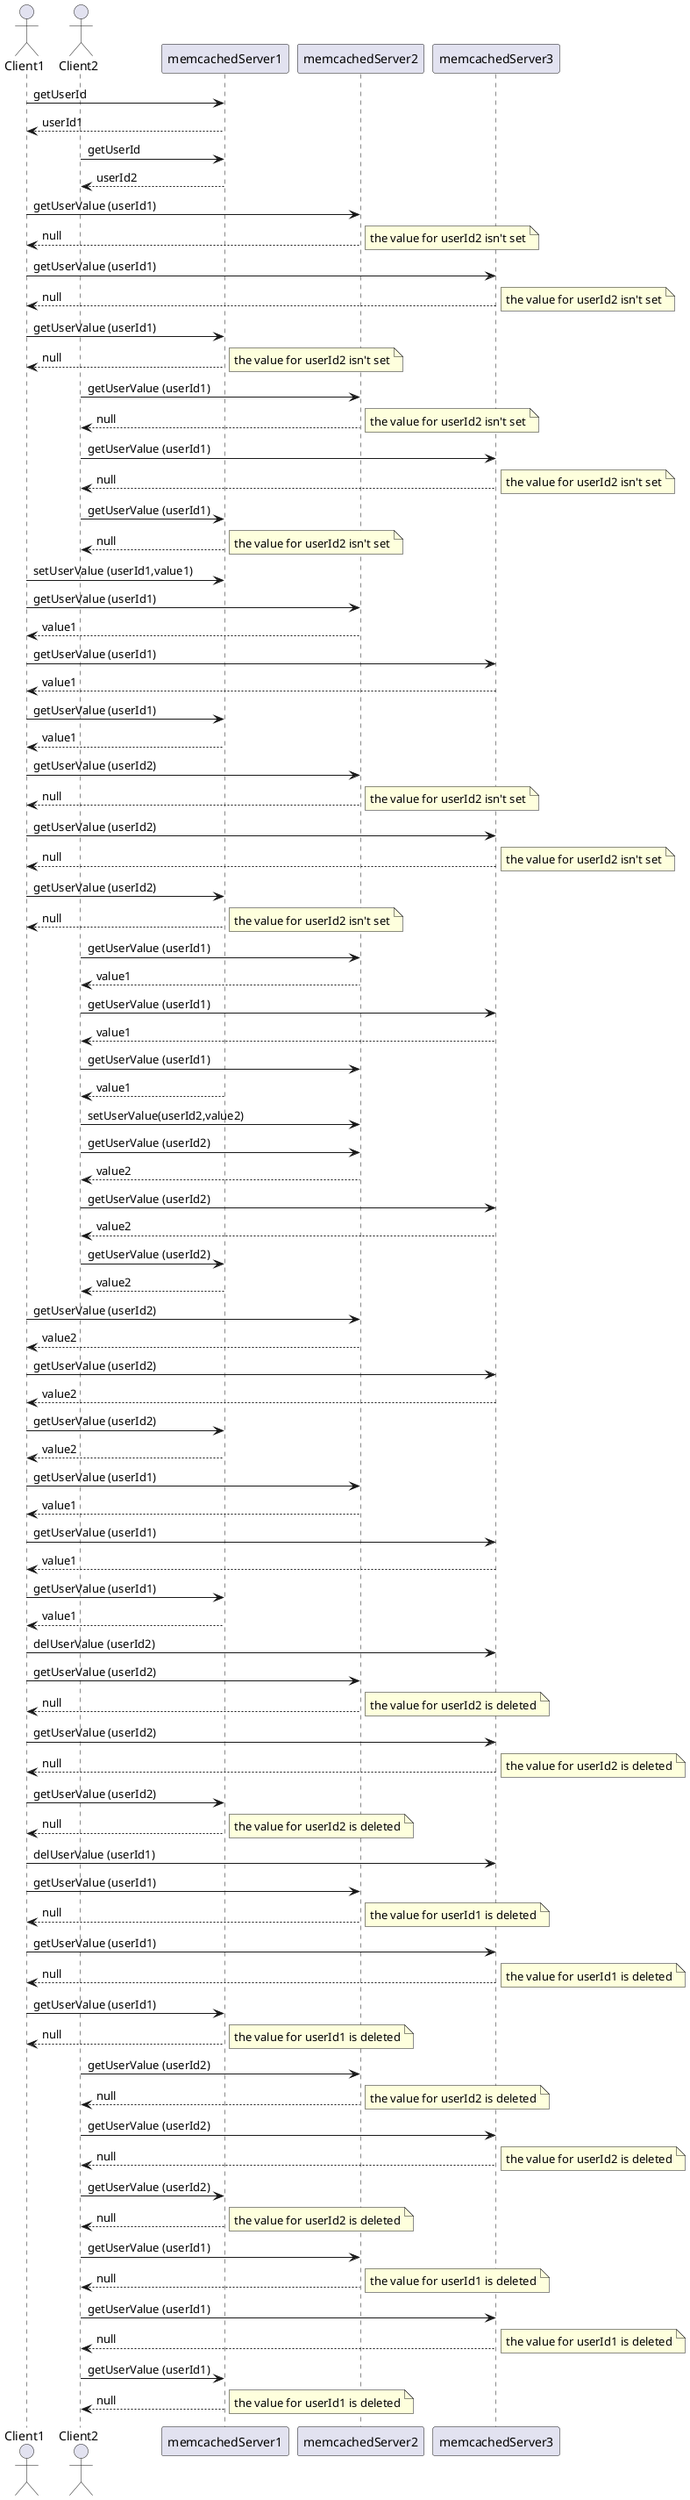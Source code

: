 @startuml
actor Client1
actor Client2
participant memcachedServer1
participant memcachedServer2
participant memcachedServer3

Client1 -> memcachedServer1: getUserId
memcachedServer1 --> Client1: userId1
Client2 -> memcachedServer1: getUserId
memcachedServer1 --> Client2: userId2

' Test that no values are set
Client1 -> memcachedServer2: getUserValue (userId1)
memcachedServer2 --> Client1: null
note right: the value for userId2 isn't set
Client1 -> memcachedServer3: getUserValue (userId1)
memcachedServer3 --> Client1: null
note right: the value for userId2 isn't set
Client1 -> memcachedServer1: getUserValue (userId1)
memcachedServer1 --> Client1: null
note right: the value for userId2 isn't set

Client2 -> memcachedServer2: getUserValue (userId1)
memcachedServer2 --> Client2: null
note right: the value for userId2 isn't set
Client2 -> memcachedServer3: getUserValue (userId1)
memcachedServer3 --> Client2: null
note right: the value for userId2 isn't set
Client2 -> memcachedServer1: getUserValue (userId1)
memcachedServer1 --> Client2: null
note right: the value for userId2 isn't set

' set value1 for the first client and check the return values
Client1 -> memcachedServer1: setUserValue (userId1,value1)
Client1 -> memcachedServer2: getUserValue (userId1)
memcachedServer2 --> Client1: value1
Client1 -> memcachedServer3: getUserValue (userId1)
memcachedServer3 --> Client1: value1
Client1 -> memcachedServer1: getUserValue (userId1)
memcachedServer1 --> Client1: value1

' test that no other value is set
Client1 -> memcachedServer2: getUserValue (userId2)
memcachedServer2 --> Client1: null
note right: the value for userId2 isn't set
Client1 -> memcachedServer3: getUserValue (userId2)
memcachedServer3 --> Client1: null
note right: the value for userId2 isn't set
Client1 -> memcachedServer1: getUserValue (userId2)
memcachedServer1 --> Client1: null
note right: the value for userId2 isn't set

' test that client2 can also retrieve value1
Client2 -> memcachedServer2: getUserValue (userId1)
memcachedServer2 --> Client2: value1
Client2 -> memcachedServer3: getUserValue (userId1)
memcachedServer3 --> Client2: value1
Client2 -> memcachedServer2: getUserValue (userId1)
memcachedServer1 --> Client2: value1

' client2 sets value2 and read it again from all servers
Client2 -> memcachedServer2: setUserValue(userId2,value2)
Client2 -> memcachedServer2: getUserValue (userId2)
memcachedServer2 --> Client2: value2
Client2 -> memcachedServer3: getUserValue (userId2)
memcachedServer3 --> Client2: value2
Client2 -> memcachedServer1: getUserValue (userId2)
memcachedServer1 --> Client2: value2

' can also client1 retrieve value2 from all servers
Client1 -> memcachedServer2: getUserValue (userId2)
memcachedServer2 --> Client1: value2
Client1 -> memcachedServer3: getUserValue (userId2)
memcachedServer3 --> Client1: value2
Client1 -> memcachedServer1: getUserValue (userId2)
memcachedServer1 --> Client1: value2

' tests that value1 is still available
Client1 -> memcachedServer2: getUserValue (userId1)
memcachedServer2 --> Client1: value1
Client1 -> memcachedServer3: getUserValue (userId1)
memcachedServer3 --> Client1: value1
Client1 -> memcachedServer1: getUserValue (userId1)
memcachedServer1 --> Client1: value1

' client1 removes value2 and try to retrieve it
Client1 -> memcachedServer3: delUserValue (userId2)
Client1 -> memcachedServer2: getUserValue (userId2)
memcachedServer2 --> Client1: null
note right: the value for userId2 is deleted
Client1 -> memcachedServer3: getUserValue (userId2)
memcachedServer3 --> Client1: null
note right: the value for userId2 is deleted
Client1 -> memcachedServer1: getUserValue (userId2)
memcachedServer1 --> Client1: null
note right: the value for userId2 is deleted

' tests that value1 is still available
Client1 -> memcachedServer3: delUserValue (userId1)
Client1 -> memcachedServer2: getUserValue (userId1)
memcachedServer2 --> Client1: null
note right: the value for userId1 is deleted
Client1 -> memcachedServer3: getUserValue (userId1)
memcachedServer3 --> Client1: null
note right: the value for userId1 is deleted
Client1 -> memcachedServer1: getUserValue (userId1)
memcachedServer1 --> Client1: null
note right: the value for userId1 is deleted

'the values are also deleted for Client2
Client2 -> memcachedServer2: getUserValue (userId2)
memcachedServer2 --> Client2: null
note right: the value for userId2 is deleted
Client2 -> memcachedServer3: getUserValue (userId2)
memcachedServer3 --> Client2: null
note right: the value for userId2 is deleted
Client2 -> memcachedServer1: getUserValue (userId2)
memcachedServer1 --> Client2: null
note right: the value for userId2 is deleted
Client2 -> memcachedServer2: getUserValue (userId1)
memcachedServer2 --> Client2: null
note right: the value for userId1 is deleted
Client2 -> memcachedServer3: getUserValue (userId1)
memcachedServer3 --> Client2: null
note right: the value for userId1 is deleted
Client2 -> memcachedServer1: getUserValue (userId1)
memcachedServer1 --> Client2: null
note right: the value for userId1 is deleted

@enduml
